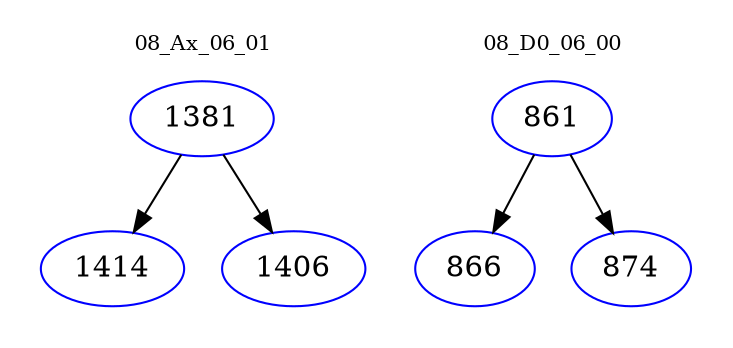 digraph{
subgraph cluster_0 {
color = white
label = "08_Ax_06_01";
fontsize=10;
T0_1381 [label="1381", color="blue"]
T0_1381 -> T0_1414 [color="black"]
T0_1414 [label="1414", color="blue"]
T0_1381 -> T0_1406 [color="black"]
T0_1406 [label="1406", color="blue"]
}
subgraph cluster_1 {
color = white
label = "08_D0_06_00";
fontsize=10;
T1_861 [label="861", color="blue"]
T1_861 -> T1_866 [color="black"]
T1_866 [label="866", color="blue"]
T1_861 -> T1_874 [color="black"]
T1_874 [label="874", color="blue"]
}
}
